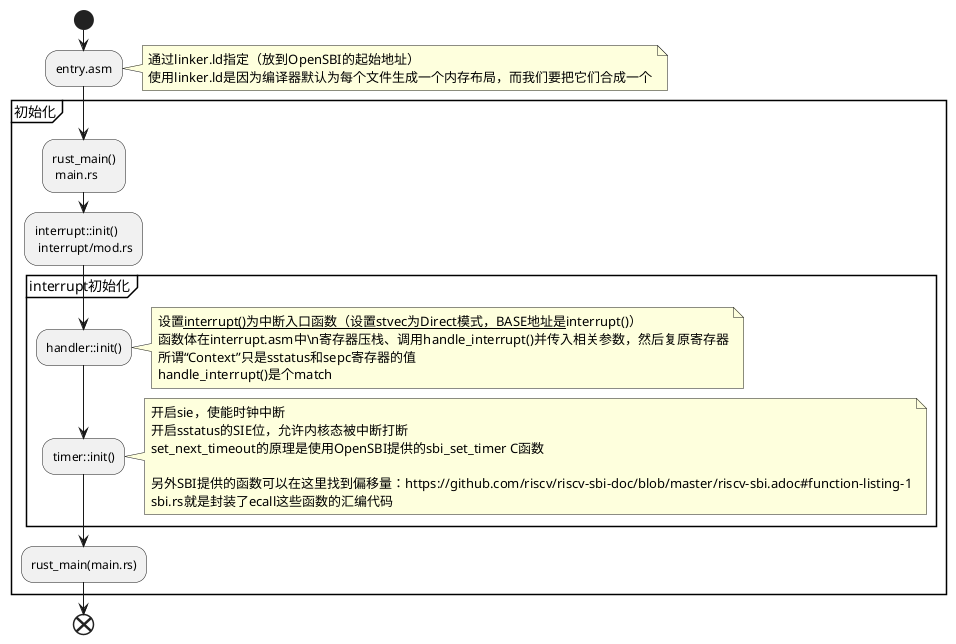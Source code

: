 @startuml rcore
start
:entry.asm;
note right
    通过linker.ld指定（放到OpenSBI的起始地址）
    使用linker.ld是因为编译器默认为每个文件生成一个内存布局，而我们要把它们合成一个
end note
partition 初始化 {
    :rust_main()\n main.rs;
    :interrupt::init()\n interrupt/mod.rs;
    partition interrupt初始化 {
        :handler::init();
        note right
            设置__interrupt()为中断入口函数（设置stvec为Direct模式，BASE地址是__interrupt()）
            函数体在interrupt.asm中\n寄存器压栈、调用handle_interrupt()并传入相关参数，然后复原寄存器
            所谓“Context”只是sstatus和sepc寄存器的值
            handle_interrupt()是个match
        end note
        :timer::init();
        note right
            开启sie，使能时钟中断
            开启sstatus的SIE位，允许内核态被中断打断
            set_next_timeout的原理是使用OpenSBI提供的sbi_set_timer C函数

            另外SBI提供的函数可以在这里找到偏移量：https://github.com/riscv/riscv-sbi-doc/blob/master/riscv-sbi.adoc#function-listing-1
            sbi.rs就是封装了ecall这些函数的汇编代码
        endnote
    }
    :rust_main(main.rs);
}
end
@enduml
